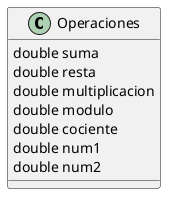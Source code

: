 @startuml
class Operaciones{
double suma
double resta
double multiplicacion
double modulo
double cociente
double num1
double num2
}

@enduml